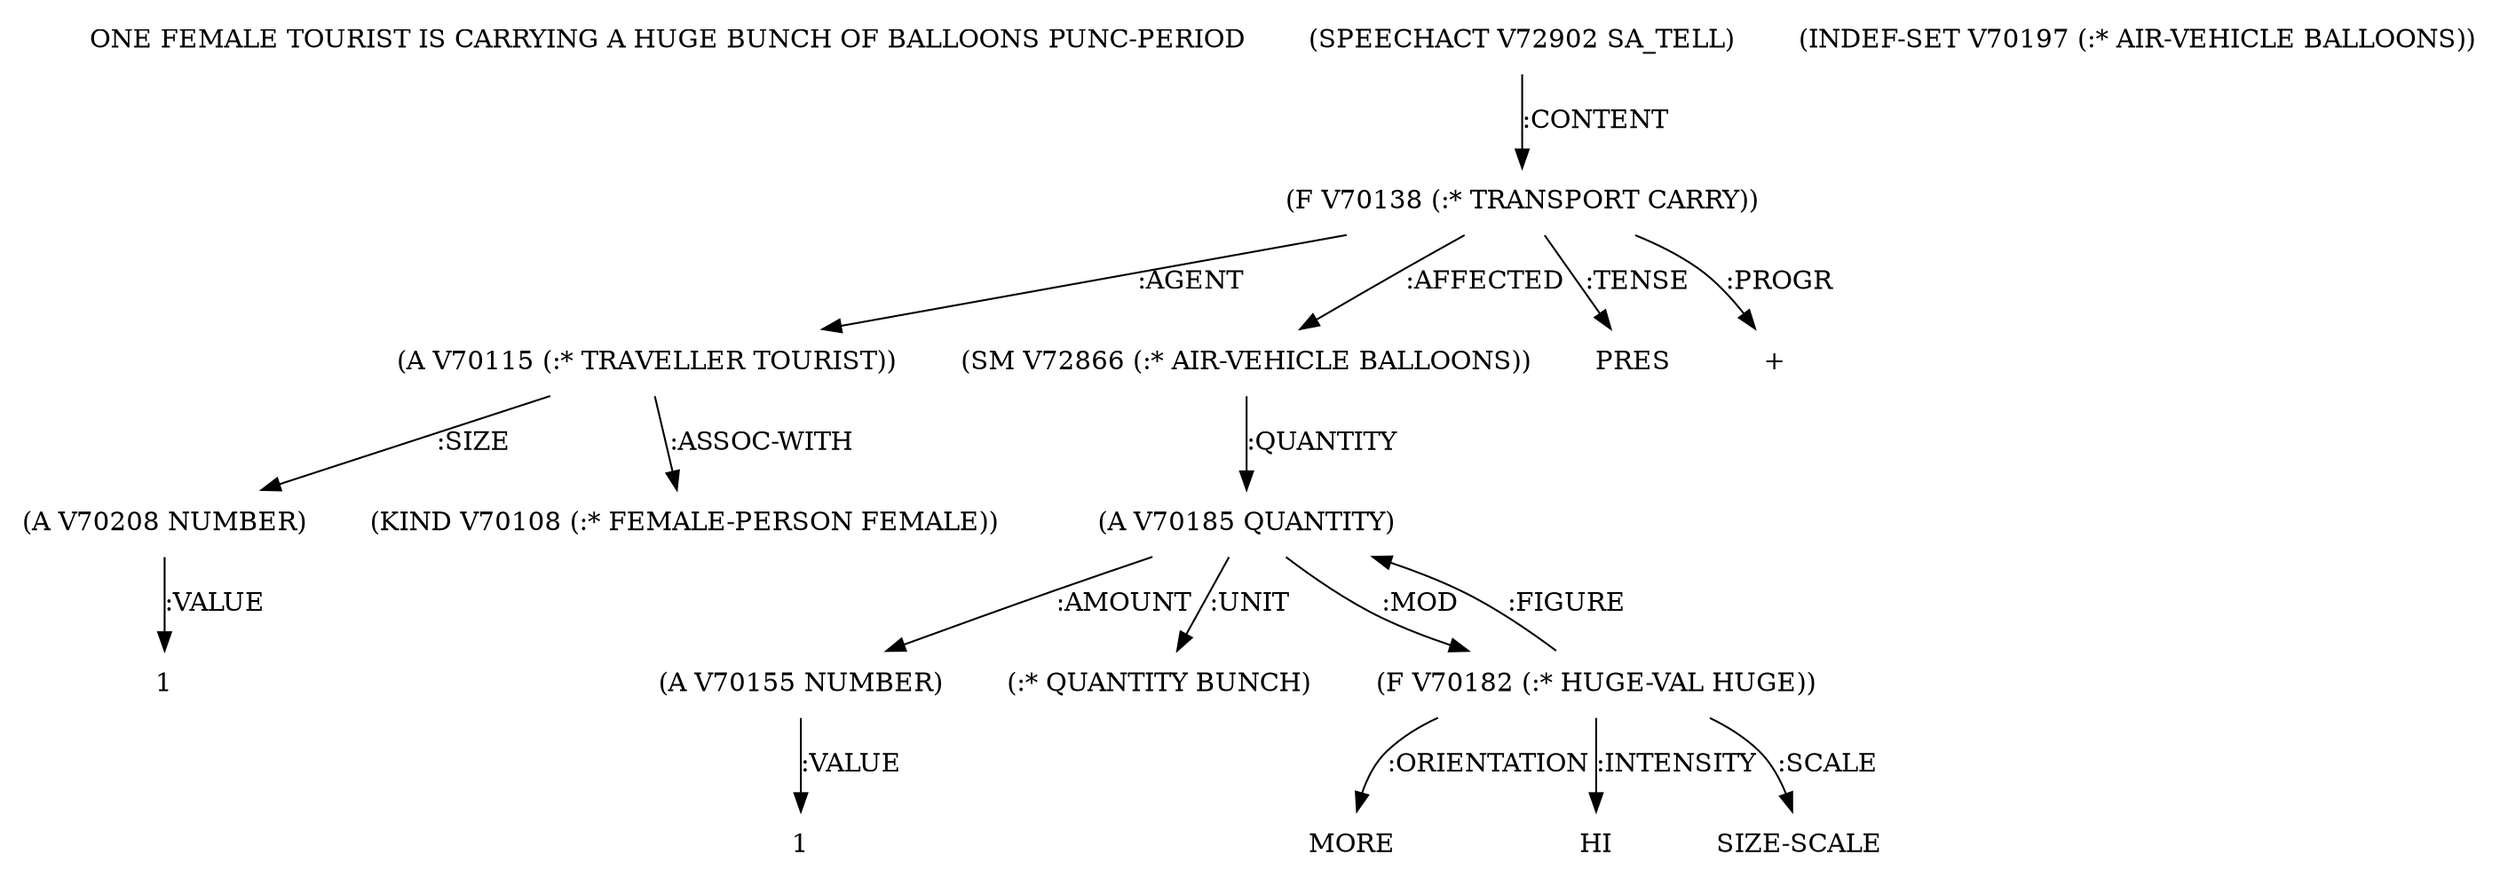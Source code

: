 digraph Terms {
  node [shape=none]
  "ONE FEMALE TOURIST IS CARRYING A HUGE BUNCH OF BALLOONS PUNC-PERIOD"
  "V72902" [label="(SPEECHACT V72902 SA_TELL)"]
  "V72902" -> "V70138" [label=":CONTENT"]
  "V70138" [label="(F V70138 (:* TRANSPORT CARRY))"]
  "V70138" -> "V70115" [label=":AGENT"]
  "V70138" -> "V72866" [label=":AFFECTED"]
  "V70138" -> "NT73172" [label=":TENSE"]
  "NT73172" [label="PRES"]
  "V70138" -> "NT73173" [label=":PROGR"]
  "NT73173" [label="+"]
  "V70115" [label="(A V70115 (:* TRAVELLER TOURIST))"]
  "V70115" -> "V70208" [label=":SIZE"]
  "V70115" -> "V70108" [label=":ASSOC-WITH"]
  "V70108" [label="(KIND V70108 (:* FEMALE-PERSON FEMALE))"]
  "V70208" [label="(A V70208 NUMBER)"]
  "V70208" -> "NT73174" [label=":VALUE"]
  "NT73174" [label="1"]
  "V72866" [label="(SM V72866 (:* AIR-VEHICLE BALLOONS))"]
  "V72866" -> "V70185" [label=":QUANTITY"]
  "V70185" [label="(A V70185 QUANTITY)"]
  "V70185" -> "V70155" [label=":AMOUNT"]
  "V70185" -> "NT73175" [label=":UNIT"]
  "NT73175" [label="(:* QUANTITY BUNCH)"]
  "V70185" -> "V70182" [label=":MOD"]
  "V70155" [label="(A V70155 NUMBER)"]
  "V70155" -> "NT73176" [label=":VALUE"]
  "NT73176" [label="1"]
  "V70182" [label="(F V70182 (:* HUGE-VAL HUGE))"]
  "V70182" -> "NT73177" [label=":ORIENTATION"]
  "NT73177" [label="MORE"]
  "V70182" -> "NT73178" [label=":INTENSITY"]
  "NT73178" [label="HI"]
  "V70182" -> "V70185" [label=":FIGURE"]
  "V70182" -> "NT73179" [label=":SCALE"]
  "NT73179" [label="SIZE-SCALE"]
  "V70197" [label="(INDEF-SET V70197 (:* AIR-VEHICLE BALLOONS))"]
}
